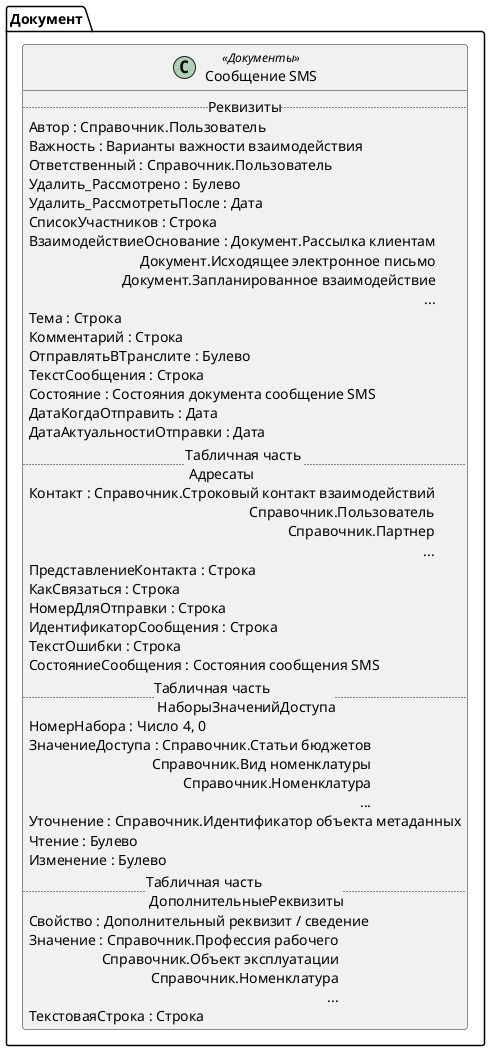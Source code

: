 ﻿@startuml СообщениеSMS
'!include templates.wsd
'..\include templates.wsd
class Документ.СообщениеSMS as "Сообщение SMS" <<Документы>>
{
..Реквизиты..
Автор : Справочник.Пользователь
Важность : Варианты важности взаимодействия
Ответственный : Справочник.Пользователь
Удалить_Рассмотрено : Булево
Удалить_РассмотретьПосле : Дата
СписокУчастников : Строка
ВзаимодействиеОснование : Документ.Рассылка клиентам\rДокумент.Исходящее электронное письмо\rДокумент.Запланированное взаимодействие\r...
Тема : Строка
Комментарий : Строка
ОтправлятьВТранслите : Булево
ТекстСообщения : Строка
Состояние : Состояния документа сообщение SMS
ДатаКогдаОтправить : Дата
ДатаАктуальностиОтправки : Дата
..Табличная часть \n Адресаты..
Контакт : Справочник.Строковый контакт взаимодействий\rСправочник.Пользователь\rСправочник.Партнер\r...
ПредставлениеКонтакта : Строка
КакСвязаться : Строка
НомерДляОтправки : Строка
ИдентификаторСообщения : Строка
ТекстОшибки : Строка
СостояниеСообщения : Состояния сообщения SMS
..Табличная часть \n НаборыЗначенийДоступа..
НомерНабора : Число 4, 0
ЗначениеДоступа : Справочник.Статьи бюджетов\rСправочник.Вид номенклатуры\rСправочник.Номенклатура\r...
Уточнение : Справочник.Идентификатор объекта метаданных
Чтение : Булево
Изменение : Булево
..Табличная часть \n ДополнительныеРеквизиты..
Свойство : Дополнительный реквизит / сведение
Значение : Справочник.Профессия рабочего\rСправочник.Объект эксплуатации\rСправочник.Номенклатура\r...
ТекстоваяСтрока : Строка
}
@enduml
